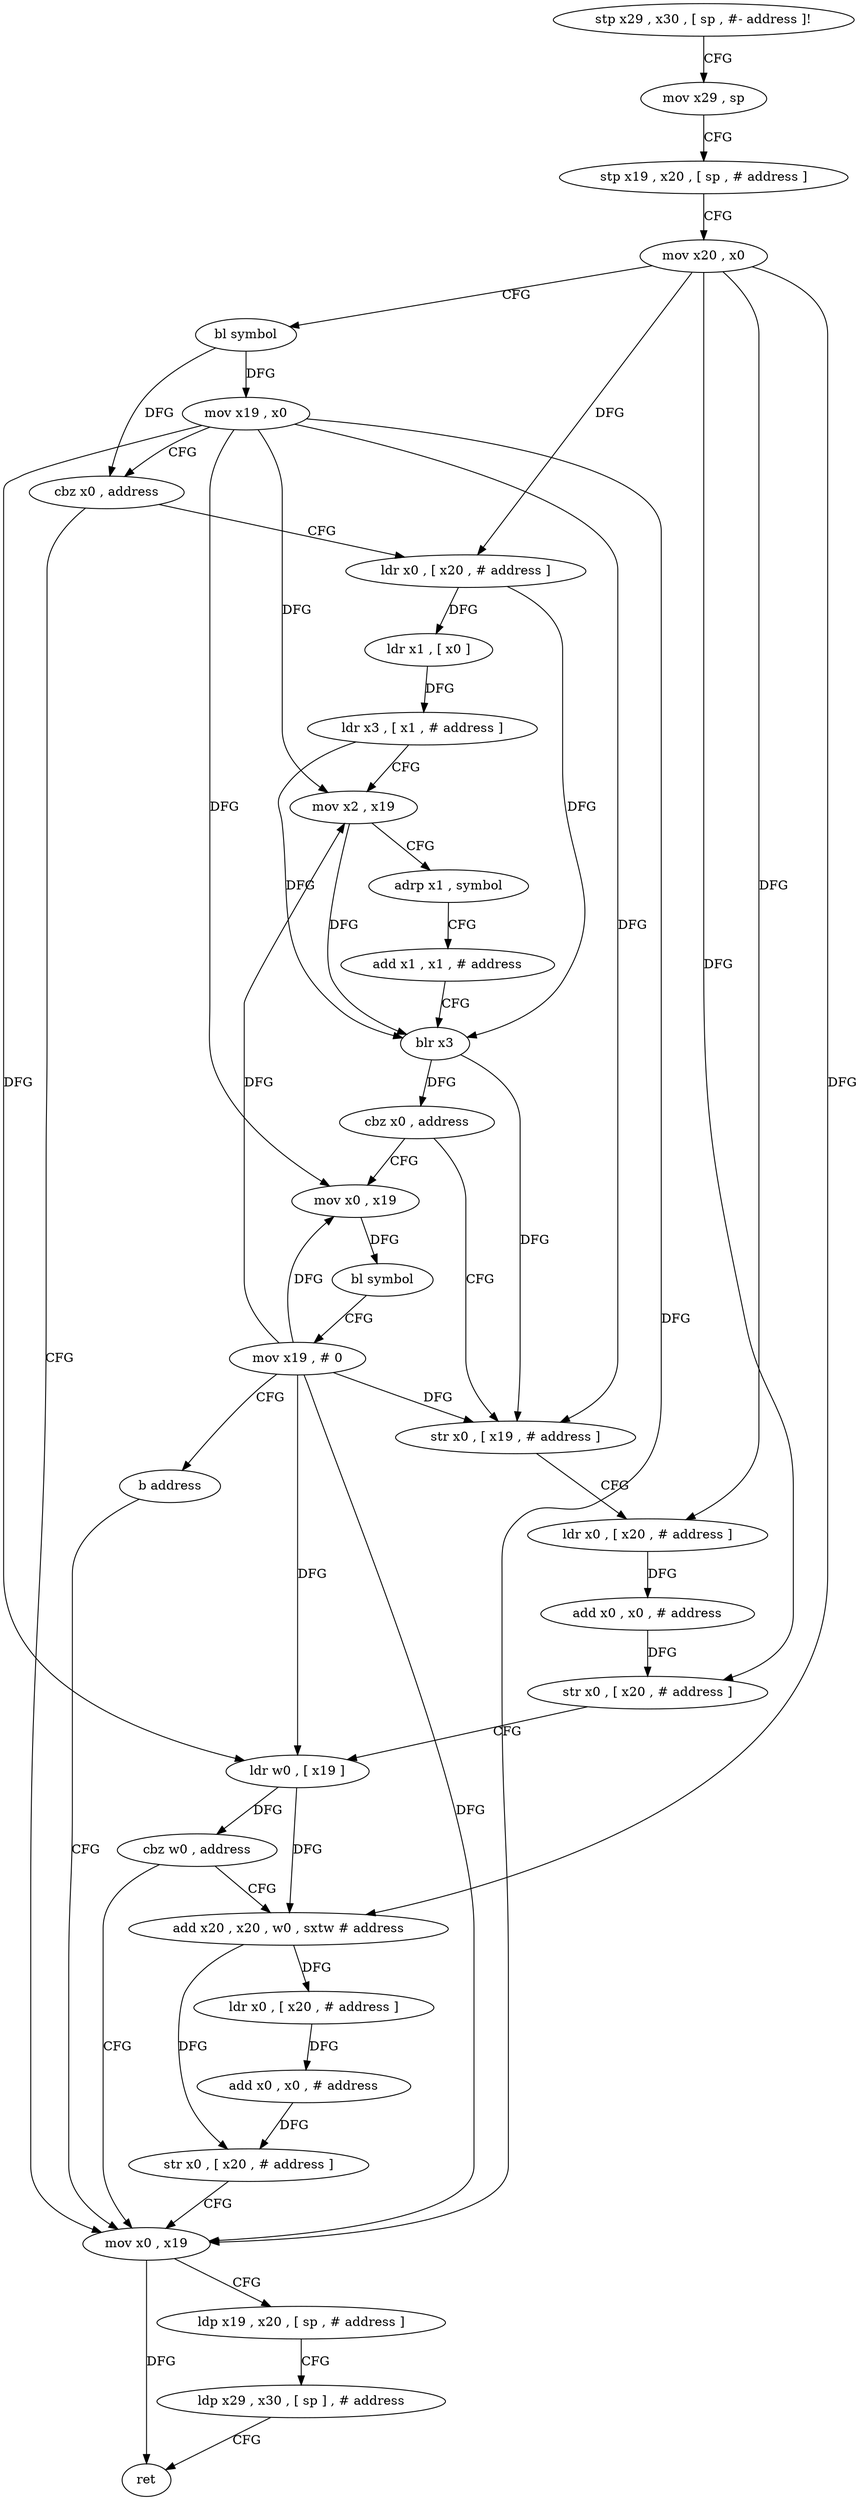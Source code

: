 digraph "func" {
"80728" [label = "stp x29 , x30 , [ sp , #- address ]!" ]
"80732" [label = "mov x29 , sp" ]
"80736" [label = "stp x19 , x20 , [ sp , # address ]" ]
"80740" [label = "mov x20 , x0" ]
"80744" [label = "bl symbol" ]
"80748" [label = "mov x19 , x0" ]
"80752" [label = "cbz x0 , address" ]
"80828" [label = "mov x0 , x19" ]
"80756" [label = "ldr x0 , [ x20 , # address ]" ]
"80832" [label = "ldp x19 , x20 , [ sp , # address ]" ]
"80836" [label = "ldp x29 , x30 , [ sp ] , # address" ]
"80840" [label = "ret" ]
"80760" [label = "ldr x1 , [ x0 ]" ]
"80764" [label = "ldr x3 , [ x1 , # address ]" ]
"80768" [label = "mov x2 , x19" ]
"80772" [label = "adrp x1 , symbol" ]
"80776" [label = "add x1 , x1 , # address" ]
"80780" [label = "blr x3" ]
"80784" [label = "cbz x0 , address" ]
"80844" [label = "mov x0 , x19" ]
"80788" [label = "str x0 , [ x19 , # address ]" ]
"80848" [label = "bl symbol" ]
"80852" [label = "mov x19 , # 0" ]
"80856" [label = "b address" ]
"80792" [label = "ldr x0 , [ x20 , # address ]" ]
"80796" [label = "add x0 , x0 , # address" ]
"80800" [label = "str x0 , [ x20 , # address ]" ]
"80804" [label = "ldr w0 , [ x19 ]" ]
"80808" [label = "cbz w0 , address" ]
"80812" [label = "add x20 , x20 , w0 , sxtw # address" ]
"80816" [label = "ldr x0 , [ x20 , # address ]" ]
"80820" [label = "add x0 , x0 , # address" ]
"80824" [label = "str x0 , [ x20 , # address ]" ]
"80728" -> "80732" [ label = "CFG" ]
"80732" -> "80736" [ label = "CFG" ]
"80736" -> "80740" [ label = "CFG" ]
"80740" -> "80744" [ label = "CFG" ]
"80740" -> "80756" [ label = "DFG" ]
"80740" -> "80792" [ label = "DFG" ]
"80740" -> "80800" [ label = "DFG" ]
"80740" -> "80812" [ label = "DFG" ]
"80744" -> "80748" [ label = "DFG" ]
"80744" -> "80752" [ label = "DFG" ]
"80748" -> "80752" [ label = "CFG" ]
"80748" -> "80828" [ label = "DFG" ]
"80748" -> "80768" [ label = "DFG" ]
"80748" -> "80844" [ label = "DFG" ]
"80748" -> "80788" [ label = "DFG" ]
"80748" -> "80804" [ label = "DFG" ]
"80752" -> "80828" [ label = "CFG" ]
"80752" -> "80756" [ label = "CFG" ]
"80828" -> "80832" [ label = "CFG" ]
"80828" -> "80840" [ label = "DFG" ]
"80756" -> "80760" [ label = "DFG" ]
"80756" -> "80780" [ label = "DFG" ]
"80832" -> "80836" [ label = "CFG" ]
"80836" -> "80840" [ label = "CFG" ]
"80760" -> "80764" [ label = "DFG" ]
"80764" -> "80768" [ label = "CFG" ]
"80764" -> "80780" [ label = "DFG" ]
"80768" -> "80772" [ label = "CFG" ]
"80768" -> "80780" [ label = "DFG" ]
"80772" -> "80776" [ label = "CFG" ]
"80776" -> "80780" [ label = "CFG" ]
"80780" -> "80784" [ label = "DFG" ]
"80780" -> "80788" [ label = "DFG" ]
"80784" -> "80844" [ label = "CFG" ]
"80784" -> "80788" [ label = "CFG" ]
"80844" -> "80848" [ label = "DFG" ]
"80788" -> "80792" [ label = "CFG" ]
"80848" -> "80852" [ label = "CFG" ]
"80852" -> "80856" [ label = "CFG" ]
"80852" -> "80828" [ label = "DFG" ]
"80852" -> "80768" [ label = "DFG" ]
"80852" -> "80844" [ label = "DFG" ]
"80852" -> "80788" [ label = "DFG" ]
"80852" -> "80804" [ label = "DFG" ]
"80856" -> "80828" [ label = "CFG" ]
"80792" -> "80796" [ label = "DFG" ]
"80796" -> "80800" [ label = "DFG" ]
"80800" -> "80804" [ label = "CFG" ]
"80804" -> "80808" [ label = "DFG" ]
"80804" -> "80812" [ label = "DFG" ]
"80808" -> "80828" [ label = "CFG" ]
"80808" -> "80812" [ label = "CFG" ]
"80812" -> "80816" [ label = "DFG" ]
"80812" -> "80824" [ label = "DFG" ]
"80816" -> "80820" [ label = "DFG" ]
"80820" -> "80824" [ label = "DFG" ]
"80824" -> "80828" [ label = "CFG" ]
}
